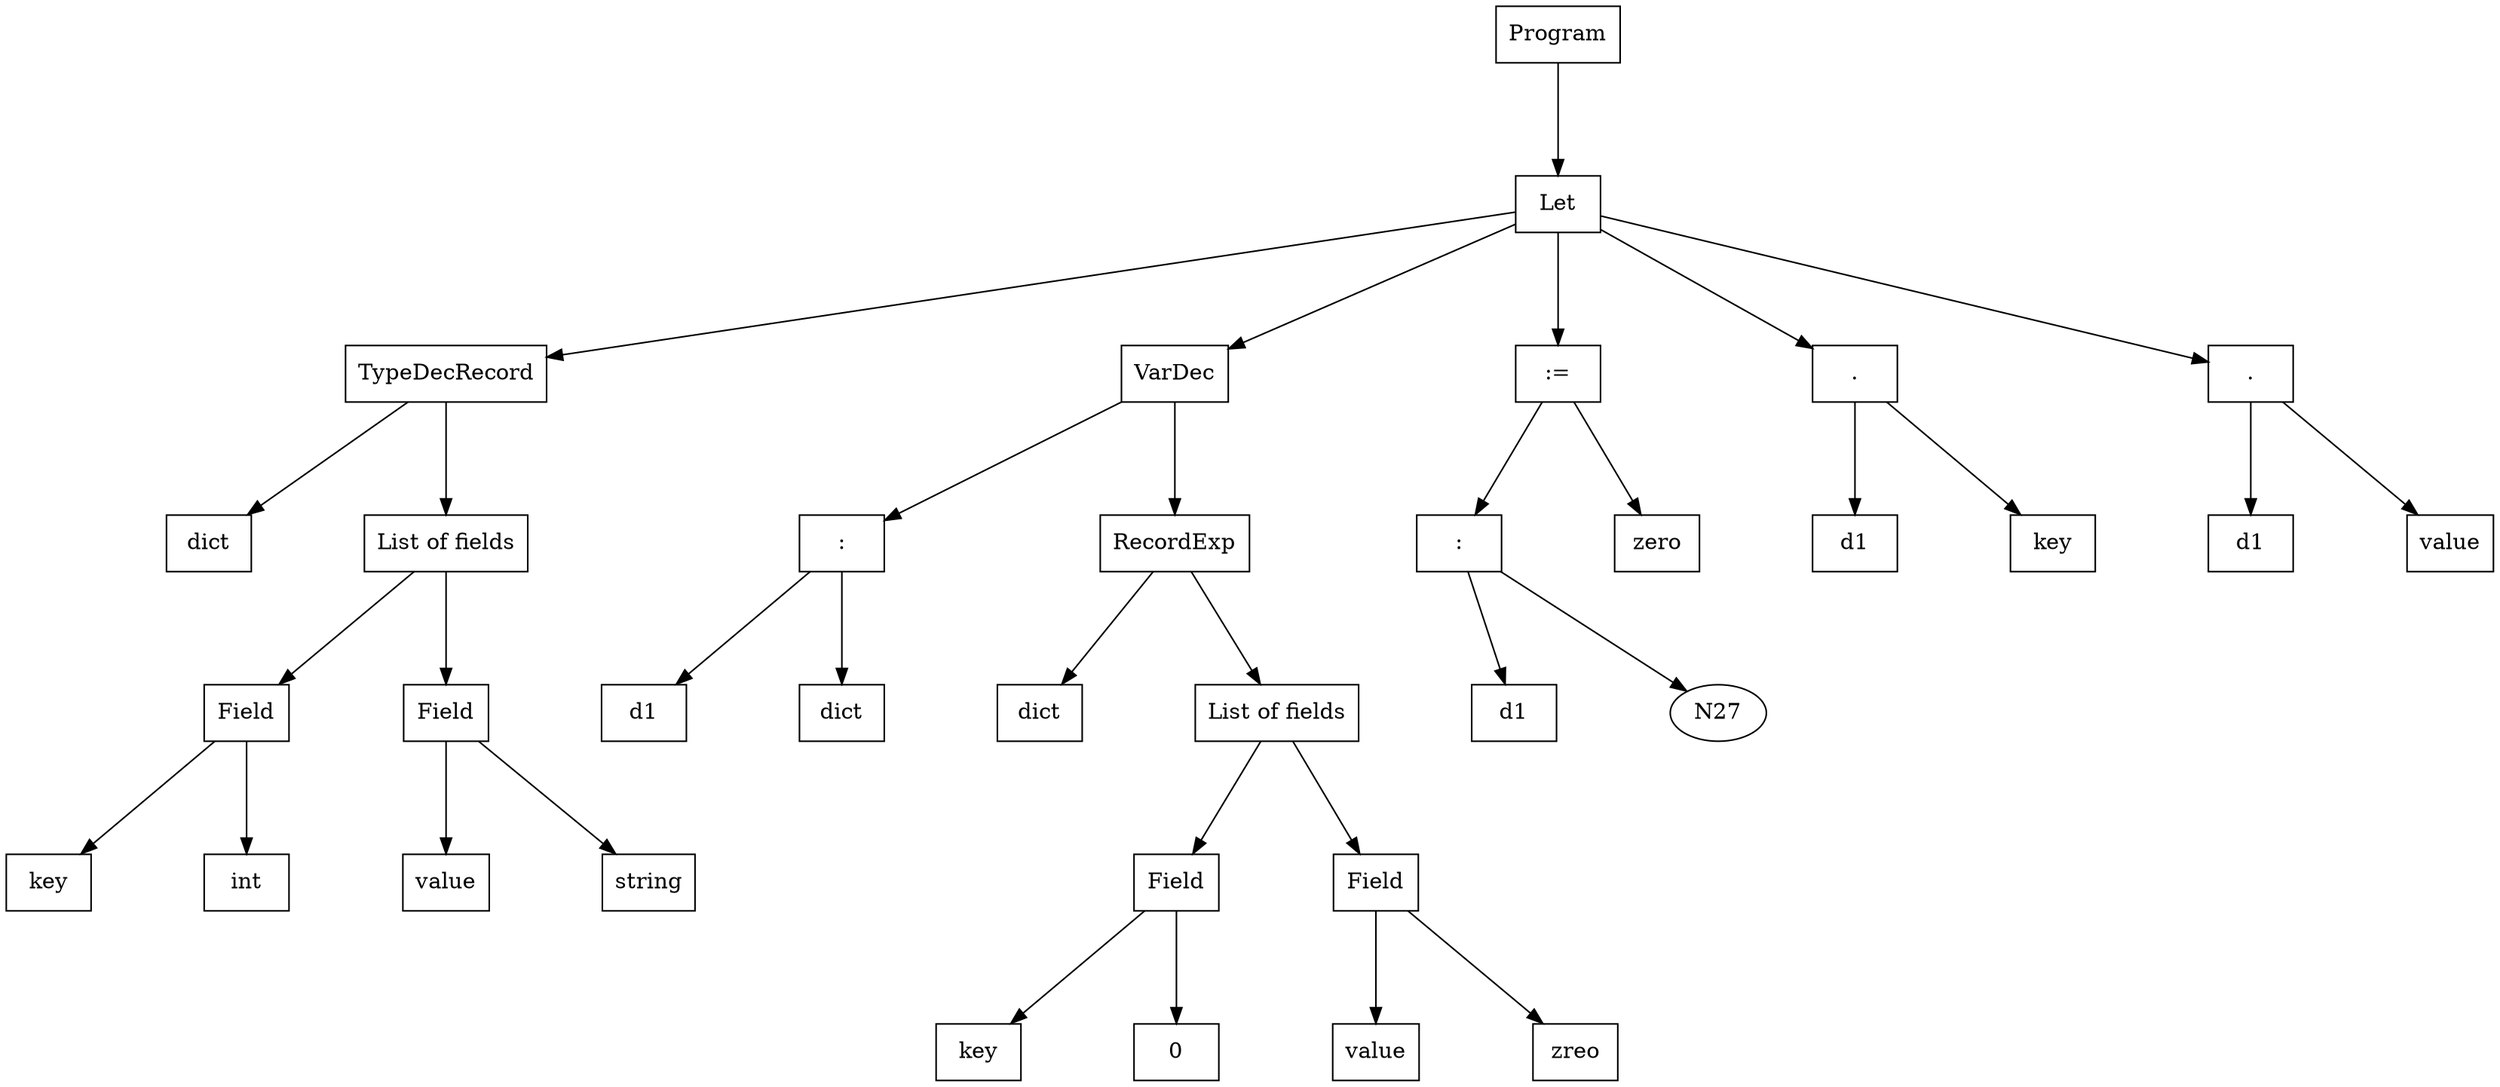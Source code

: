 digraph "ast"{

	nodesep=1;
	ranksep=1;

	N1 [label="Let", shape="box"];
	N2 [label="TypeDecRecord", shape="box"];
	N3 [label="dict", shape="box"];
	N4 [label="List of fields", shape="box"];
	N5 [label="key", shape="box"];
	N6 [label="int", shape="box"];
	N7 [label="Field", shape="box"];
	N8 [label="value", shape="box"];
	N9 [label="string", shape="box"];
	N10 [label="Field", shape="box"];
	N11 [label="VarDec", shape="box"];
	N12 [label=":", shape="box"];
	N13 [label="d1", shape="box"];
	N14 [label="dict", shape="box"];
	N15 [label="RecordExp", shape="box"];
	N16 [label="dict", shape="box"];
	N17 [label="List of fields", shape="box"];
	N18 [label="key", shape="box"];
	N19 [label="0", shape="box"];
	N20 [label="Field", shape="box"];
	N21 [label="value", shape="box"];
	N22 [label="zreo", shape="box"];
	N23 [label="Field", shape="box"];
	N24 [label=":=", shape="box"];
	N25 [label=":", shape="box"];
	N26 [label="d1", shape="box"];
	N28 [label="zero", shape="box"];
	N29 [label=".", shape="box"];
	N30 [label="d1", shape="box"];
	N31 [label="key", shape="box"];
	N32 [label=".", shape="box"];
	N33 [label="d1", shape="box"];
	N34 [label="value", shape="box"];
	N0 [label="Program", shape="box"];

	N7 -> N5; 
	N7 -> N6; 
	N4 -> N7; 
	N10 -> N8; 
	N10 -> N9; 
	N4 -> N10; 
	N2 -> N3; 
	N2 -> N4; 
	N1 -> N2; 
	N12 -> N13; 
	N12 -> N14; 
	N15 -> N16; 
	N20 -> N18; 
	N20 -> N19; 
	N17 -> N20; 
	N23 -> N21; 
	N23 -> N22; 
	N17 -> N23; 
	N15 -> N17; 
	N11 -> N12; 
	N11 -> N15; 
	N1 -> N11; 
	N25 -> N26; 
	N25 -> N27; 
	N24 -> N25; 
	N24 -> N28; 
	N1 -> N24; 
	N29 -> N30; 
	N29 -> N31; 
	N1 -> N29; 
	N32 -> N33; 
	N32 -> N34; 
	N1 -> N32; 
	N0 -> N1; 
}